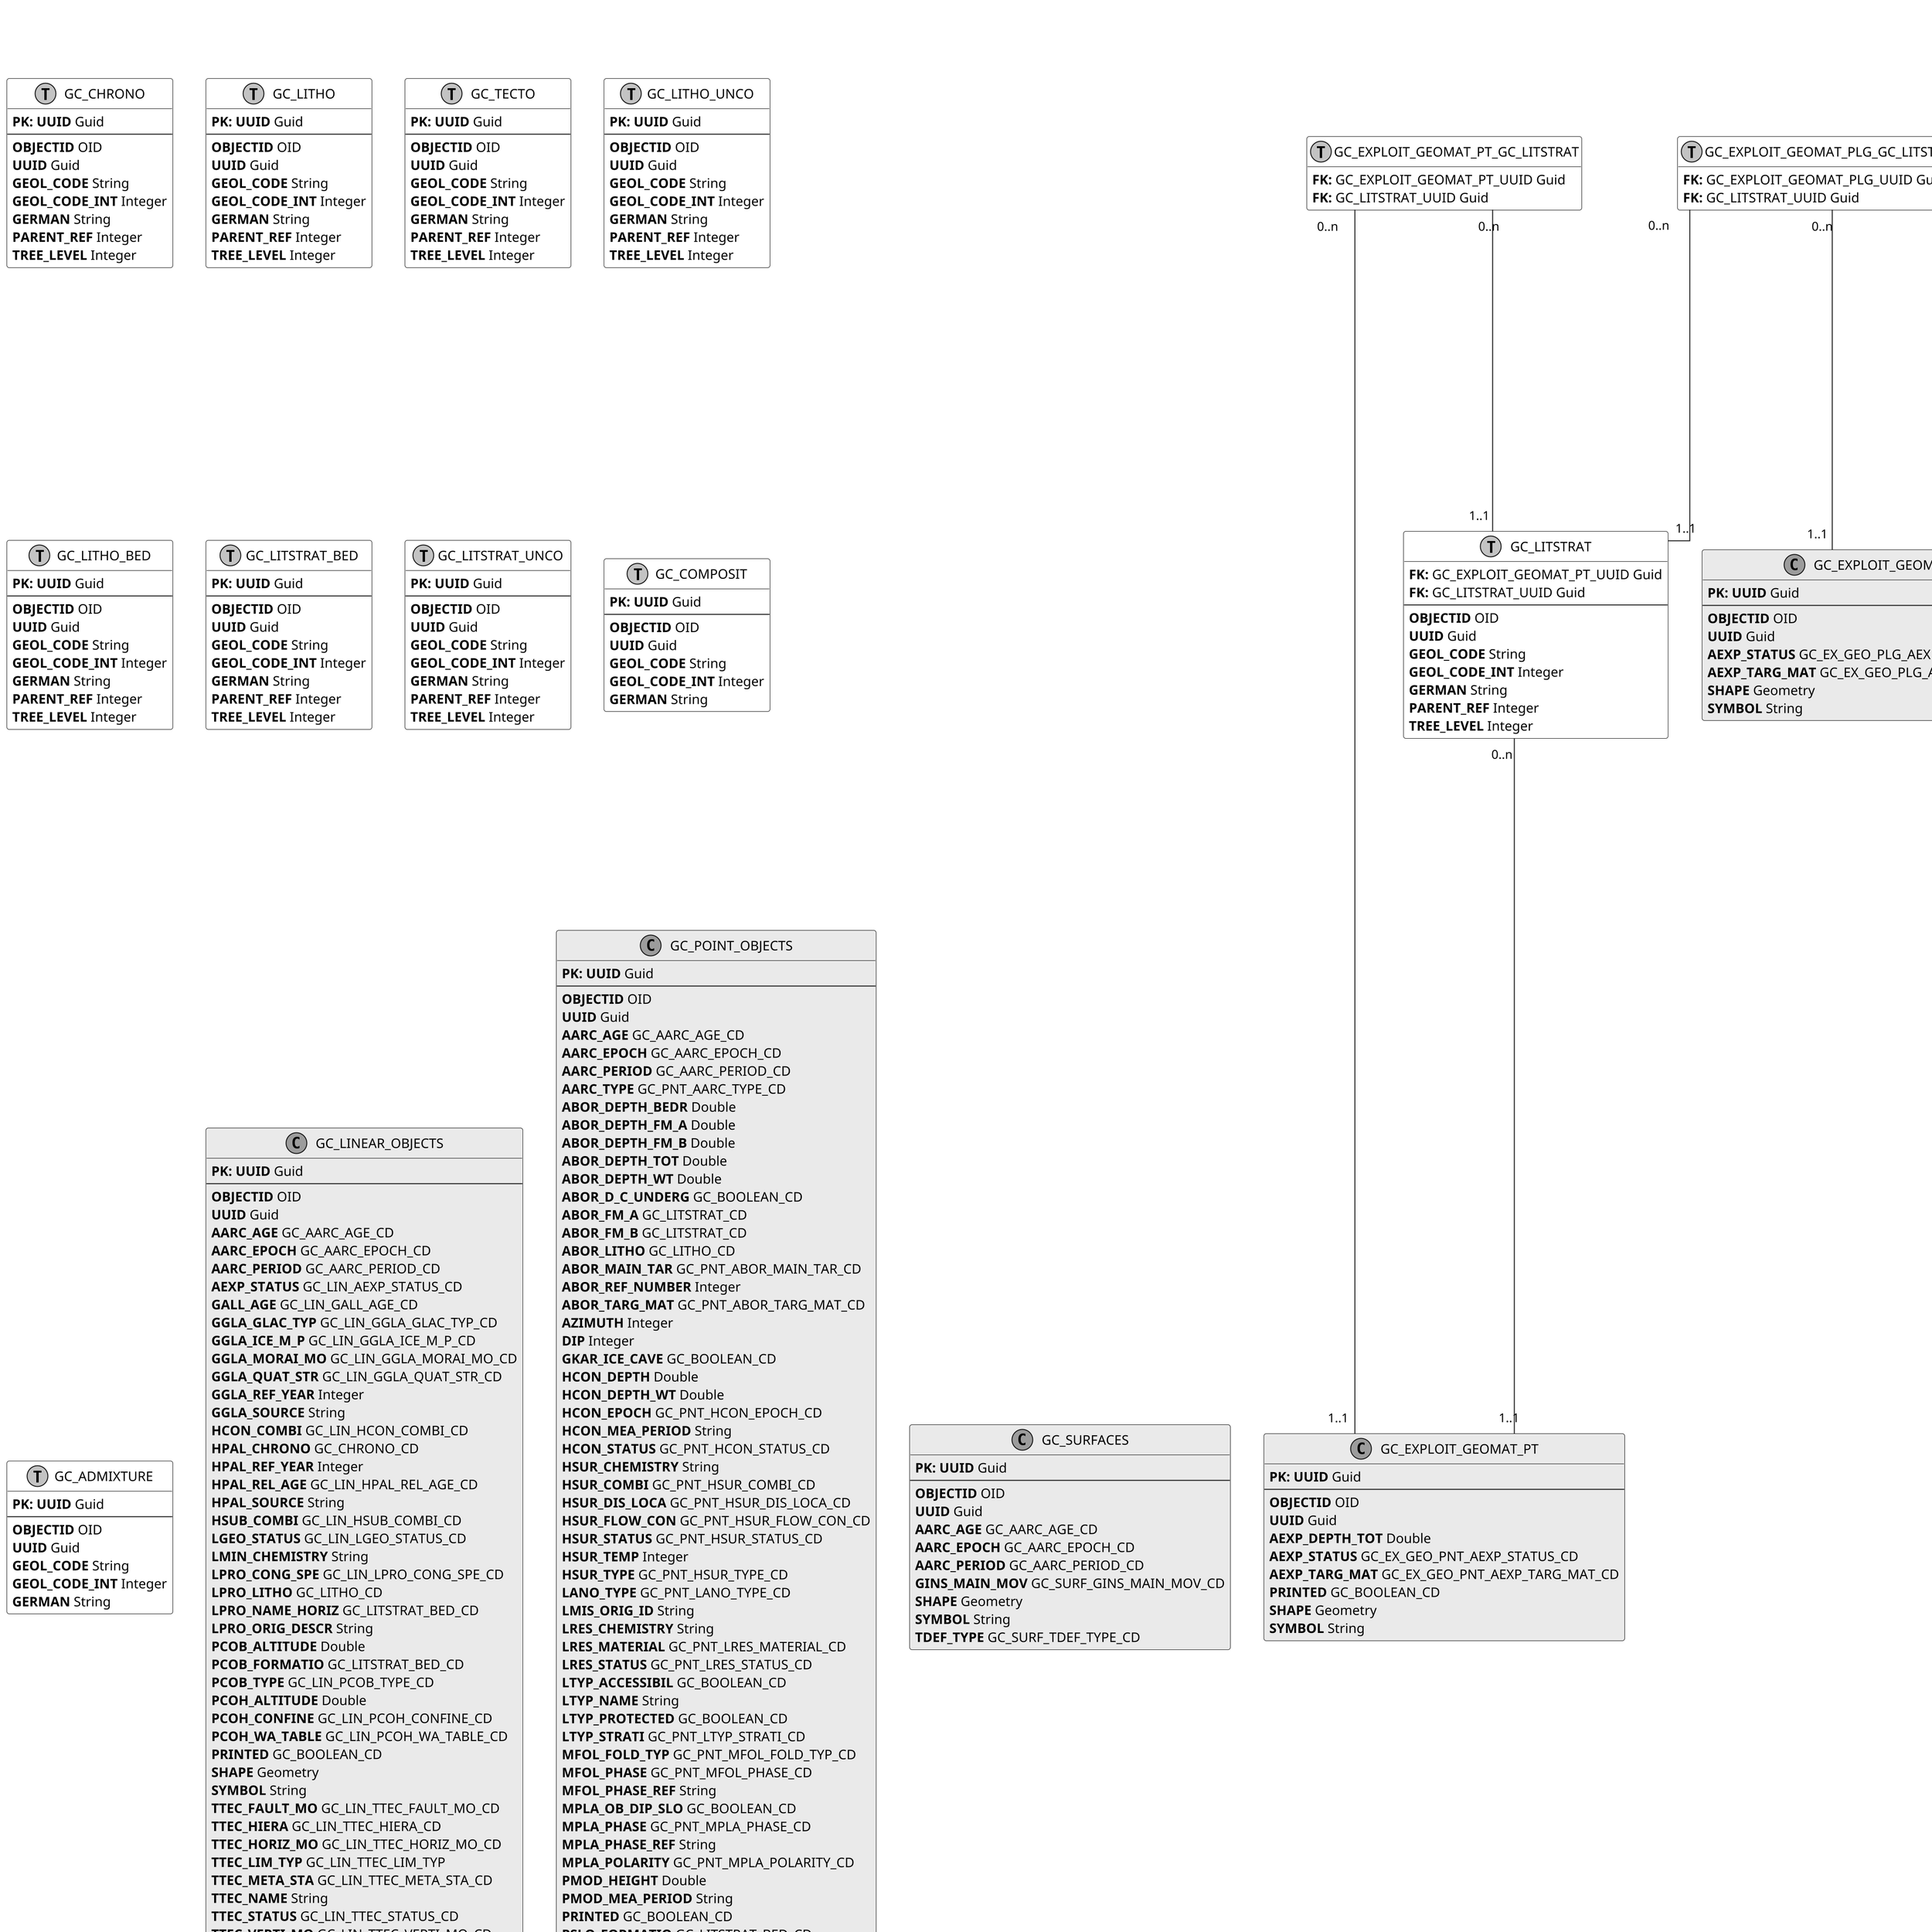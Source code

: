 
@startuml

skinparam monochrome true
skinparam linetype ortho
scale 2

!define table(x) class x << (T,#FFAAAA) >> #FFF
!define view(x) class x << (V,#FFAAAA) >>
!define ent(x) class x << (E,#FFAAAA) >>
!define enum(x) class x << (E,#FFAAAA) >>
!define class(x) class x << (C, #CC8888) >> #EEEBDC

!define primary_key(x) <b>PK: x</b>
!define foreign_key(x,reference) <b>FK: </b>x
!define key(x) <b>x</b>
hide methods
hide stereotypes

table(GC_CHRONO) {
	primary_key(UUID) Guid
	---
	key(OBJECTID) OID
	key(UUID) Guid
	key(GEOL_CODE) String
	key(GEOL_CODE_INT) Integer
	key(GERMAN) String
	key(PARENT_REF) Integer
	key(TREE_LEVEL) Integer
}

table(GC_LITHO) {
	primary_key(UUID) Guid
	---
	key(OBJECTID) OID
	key(UUID) Guid
	key(GEOL_CODE) String
	key(GEOL_CODE_INT) Integer
	key(GERMAN) String
	key(PARENT_REF) Integer
	key(TREE_LEVEL) Integer
}

table(GC_LITSTRAT) {
	foreign_key(GC_EXPLOIT_GEOMAT_PT_UUID,GC_EXPLOIT_GEOMAT_PT) Guid
	foreign_key(GC_LITSTRAT_UUID,GC_LITSTRAT) Guid
	---
	key(OBJECTID) OID
	key(UUID) Guid
	key(GEOL_CODE) String
	key(GEOL_CODE_INT) Integer
	key(GERMAN) String
	key(PARENT_REF) Integer
	key(TREE_LEVEL) Integer
}

table(GC_TECTO) {
	primary_key(UUID) Guid
	---
	key(OBJECTID) OID
	key(UUID) Guid
	key(GEOL_CODE) String
	key(GEOL_CODE_INT) Integer
	key(GERMAN) String
	key(PARENT_REF) Integer
	key(TREE_LEVEL) Integer
}

table(GC_LITHO_UNCO) {
	primary_key(UUID) Guid
	---
	key(OBJECTID) OID
	key(UUID) Guid
	key(GEOL_CODE) String
	key(GEOL_CODE_INT) Integer
	key(GERMAN) String
	key(PARENT_REF) Integer
	key(TREE_LEVEL) Integer
}

table(GC_LITHO_BED) {
	primary_key(UUID) Guid
	---
	key(OBJECTID) OID
	key(UUID) Guid
	key(GEOL_CODE) String
	key(GEOL_CODE_INT) Integer
	key(GERMAN) String
	key(PARENT_REF) Integer
	key(TREE_LEVEL) Integer
}

table(GC_LITSTRAT_BED) {
	primary_key(UUID) Guid
	---
	key(OBJECTID) OID
	key(UUID) Guid
	key(GEOL_CODE) String
	key(GEOL_CODE_INT) Integer
	key(GERMAN) String
	key(PARENT_REF) Integer
	key(TREE_LEVEL) Integer
}

table(GC_LITSTRAT_UNCO) {
	primary_key(UUID) Guid
	---
	key(OBJECTID) OID
	key(UUID) Guid
	key(GEOL_CODE) String
	key(GEOL_CODE_INT) Integer
	key(GERMAN) String
	key(PARENT_REF) Integer
	key(TREE_LEVEL) Integer
}

table(GC_BED_FORM_ATT) {
	primary_key(UUID) Guid
	---
	key(OBJECTID) OID
	key(UUID) Guid
	key(FMAT_IGNE_AFFINITY) GC_AFFINITY_CD
	key(FMAT_IGNE_GRAIN_SI) GC_GRAIN_SI_CD
	key(FMAT_IGNE_TEX) GC_IGNE_TEX_CD
	key(FMAT_LITSTRAT) GC_LITSTRAT_BED_CD
	key(FMAT_META_FULL_NAME) String
	key(FMAT_META_MINERAL1) GC_MINERAL_CD
	key(FMAT_META_MINERAL2) GC_MINERAL_CD
	key(FMAT_META_MINERAL3) GC_MINERAL_CD
	key(FMAT_META_STR1) GC_META_STR_CD
	key(FMAT_META_STR2) GC_META_STR_CD
	key(FMAT_META_STR3) GC_META_STR_CD
	key(FMAT_SEDI_BEDDING1) GC_BEDDING_CD
	key(FMAT_SEDI_BEDDING2) GC_BEDDING_CD
	key(FMAT_SEDI_BOND_MAT) GC_BOND_MAT_CD
	key(FMAT_SEDI_MAIN_COM) GC_MAIN_COM_CD
	key(FMAT_SEDI_SECO_COM1) GC_SECO_COM_CD
	key(FMAT_SEDI_SECO_COM2) GC_SECO_COM_CD
	key(FMAT_SEDI_STR1) GC_SEDI_STR_CD
	key(FMAT_SEDI_STR2) GC_SEDI_STR_CD
	key(FMAT_SEDI_TEX1) GC_SEDI_TEX_CD
	key(FMAT_SEDI_TEX2) GC_SEDI_TEX_CD
}

table(GC_SYSTEM) {
	foreign_key(GC_FOSSILS_UUID,GC_FOSSILS) Guid
	foreign_key(GC_SYSTEM_UUID,GC_SYSTEM) Guid
	---
	key(OBJECTID) OID
	key(UUID) Guid
	key(GEOL_CODE) String
	key(GEOL_CODE_INT) Integer
	key(GERMAN) String
}

table(GC_COMPOSIT) {
	primary_key(UUID) Guid
	---
	key(OBJECTID) OID
	key(UUID) Guid
	key(GEOL_CODE) String
	key(GEOL_CODE_INT) Integer
	key(GERMAN) String
}

table(GC_ADMIXTURE) {
	primary_key(UUID) Guid
	---
	key(OBJECTID) OID
	key(UUID) Guid
	key(GEOL_CODE) String
	key(GEOL_CODE_INT) Integer
	key(GERMAN) String
}

table(GC_CHARCAT) {
	foreign_key(GC_UNCO_DESPOSIT_UUID,GC_UNCO_DESPOSIT) Guid
	foreign_key(GC_CHARCAT_UUID,GC_CHARCAT) Guid
	---
	key(OBJECTID) OID
	key(UUID) Guid
	key(GEOL_CODE) String
	key(GEOL_CODE_INT) Integer
	key(GERMAN) String
}

class(GC_EXPLOIT_GEOMAT_PLG) {
	primary_key(UUID) Guid
	---
	key(OBJECTID) OID
	key(UUID) Guid
	key(AEXP_STATUS) GC_EX_GEO_PLG_AEXP_STATUS_CD
	key(AEXP_TARG_MAT) GC_EX_GEO_PLG_AEXP_TARG_MAT_CD
	key(SHAPE) Geometry
	key(SYMBOL) String
}

class(GC_LINEAR_OBJECTS) {
	primary_key(UUID) Guid
	---
	key(OBJECTID) OID
	key(UUID) Guid
	key(AARC_AGE) GC_AARC_AGE_CD
	key(AARC_EPOCH) GC_AARC_EPOCH_CD
	key(AARC_PERIOD) GC_AARC_PERIOD_CD
	key(AEXP_STATUS) GC_LIN_AEXP_STATUS_CD
	key(GALL_AGE) GC_LIN_GALL_AGE_CD
	key(GGLA_GLAC_TYP) GC_LIN_GGLA_GLAC_TYP_CD
	key(GGLA_ICE_M_P) GC_LIN_GGLA_ICE_M_P_CD
	key(GGLA_MORAI_MO) GC_LIN_GGLA_MORAI_MO_CD
	key(GGLA_QUAT_STR) GC_LIN_GGLA_QUAT_STR_CD
	key(GGLA_REF_YEAR) Integer
	key(GGLA_SOURCE) String
	key(HCON_COMBI) GC_LIN_HCON_COMBI_CD
	key(HPAL_CHRONO) GC_CHRONO_CD
	key(HPAL_REF_YEAR) Integer
	key(HPAL_REL_AGE) GC_LIN_HPAL_REL_AGE_CD
	key(HPAL_SOURCE) String
	key(HSUB_COMBI) GC_LIN_HSUB_COMBI_CD
	key(LGEO_STATUS) GC_LIN_LGEO_STATUS_CD
	key(LMIN_CHEMISTRY) String
	key(LPRO_CONG_SPE) GC_LIN_LPRO_CONG_SPE_CD
	key(LPRO_LITHO) GC_LITHO_CD
	key(LPRO_NAME_HORIZ) GC_LITSTRAT_BED_CD
	key(LPRO_ORIG_DESCR) String
	key(PCOB_ALTITUDE) Double
	key(PCOB_FORMATIO) GC_LITSTRAT_BED_CD
	key(PCOB_TYPE) GC_LIN_PCOB_TYPE_CD
	key(PCOH_ALTITUDE) Double
	key(PCOH_CONFINE) GC_LIN_PCOH_CONFINE_CD
	key(PCOH_WA_TABLE) GC_LIN_PCOH_WA_TABLE_CD
	key(PRINTED) GC_BOOLEAN_CD
	key(SHAPE) Geometry
	key(SYMBOL) String
	key(TTEC_FAULT_MO) GC_LIN_TTEC_FAULT_MO_CD
	key(TTEC_HIERA) GC_LIN_TTEC_HIERA_CD
	key(TTEC_HORIZ_MO) GC_LIN_TTEC_HORIZ_MO_CD
	key(TTEC_LIM_TYP) GC_LIN_TTEC_LIM_TYP
	key(TTEC_META_STA) GC_LIN_TTEC_META_STA_CD
	key(TTEC_NAME) String
	key(TTEC_STATUS) GC_LIN_TTEC_STATUS_CD
	key(TTEC_VERTI_MO) GC_LIN_TTEC_VERTI_MO_CD
}

class(GC_POINT_OBJECTS) {
	primary_key(UUID) Guid
	---
	key(OBJECTID) OID
	key(UUID) Guid
	key(AARC_AGE) GC_AARC_AGE_CD
	key(AARC_EPOCH) GC_AARC_EPOCH_CD
	key(AARC_PERIOD) GC_AARC_PERIOD_CD
	key(AARC_TYPE) GC_PNT_AARC_TYPE_CD
	key(ABOR_DEPTH_BEDR) Double
	key(ABOR_DEPTH_FM_A) Double
	key(ABOR_DEPTH_FM_B) Double
	key(ABOR_DEPTH_TOT) Double
	key(ABOR_DEPTH_WT) Double
	key(ABOR_D_C_UNDERG) GC_BOOLEAN_CD
	key(ABOR_FM_A) GC_LITSTRAT_CD
	key(ABOR_FM_B) GC_LITSTRAT_CD
	key(ABOR_LITHO) GC_LITHO_CD
	key(ABOR_MAIN_TAR) GC_PNT_ABOR_MAIN_TAR_CD
	key(ABOR_REF_NUMBER) Integer
	key(ABOR_TARG_MAT) GC_PNT_ABOR_TARG_MAT_CD
	key(AZIMUTH) Integer
	key(DIP) Integer
	key(GKAR_ICE_CAVE) GC_BOOLEAN_CD
	key(HCON_DEPTH) Double
	key(HCON_DEPTH_WT) Double
	key(HCON_EPOCH) GC_PNT_HCON_EPOCH_CD
	key(HCON_MEA_PERIOD) String
	key(HCON_STATUS) GC_PNT_HCON_STATUS_CD
	key(HSUR_CHEMISTRY) String
	key(HSUR_COMBI) GC_PNT_HSUR_COMBI_CD
	key(HSUR_DIS_LOCA) GC_PNT_HSUR_DIS_LOCA_CD
	key(HSUR_FLOW_CON) GC_PNT_HSUR_FLOW_CON_CD
	key(HSUR_STATUS) GC_PNT_HSUR_STATUS_CD
	key(HSUR_TEMP) Integer
	key(HSUR_TYPE) GC_PNT_HSUR_TYPE_CD
	key(LANO_TYPE) GC_PNT_LANO_TYPE_CD
	key(LMIS_ORIG_ID) String
	key(LRES_CHEMISTRY) String
	key(LRES_MATERIAL) GC_PNT_LRES_MATERIAL_CD
	key(LRES_STATUS) GC_PNT_LRES_STATUS_CD
	key(LTYP_ACCESSIBIL) GC_BOOLEAN_CD
	key(LTYP_NAME) String
	key(LTYP_PROTECTED) GC_BOOLEAN_CD
	key(LTYP_STRATI) GC_PNT_LTYP_STRATI_CD
	key(MFOL_FOLD_TYP) GC_PNT_MFOL_FOLD_TYP_CD
	key(MFOL_PHASE) GC_PNT_MFOL_PHASE_CD
	key(MFOL_PHASE_REF) String
	key(MPLA_OB_DIP_SLO) GC_BOOLEAN_CD
	key(MPLA_PHASE) GC_PNT_MPLA_PHASE_CD
	key(MPLA_PHASE_REF) String
	key(MPLA_POLARITY) GC_PNT_MPLA_POLARITY_CD
	key(PMOD_HEIGHT) Double
	key(PMOD_MEA_PERIOD) String
	key(PRINTED) GC_BOOLEAN_CD
	key(PSLO_FORMATIO) GC_LITSTRAT_BED_CD
	key(PSLO_TYPE) GC_PNT_PSLO_TYPE_CD
	key(RUNC_MAT_TYPE) GC_LITHO_CD
	key(RUNC_ORIG_DESCR) String
	key(RUNC_PROTECTED) GC_BOOLEAN_CD
	key(RUNC_ROCK_SPE) GC_LITSTRAT_BED_CD
	key(RUNC_ROCK_TYP) GC_PNT_RUNC_ROCK_TYP_CD
	key(RUNC_STATUS) GC_PNT_RUNC_STATUS_CD
	key(SHAPE) Geometry
	key(SYMBOL) String
	key(TDEF_FOLD_FOR) GC_PNT_TDEF_FOLD_FOR_CD
	key(TDEF_FOLD_TYP) GC_PNT_TDEF_FOLD_TYP_CD
}

class(GC_FOSSILS) {
	primary_key(UUID) Guid
	---
	key(OBJECTID) OID
	key(UUID) Guid
	key(LFOS_DAT_METH) GC_FOSS_LFOS_DAT_METH_CD
	key(LFOS_DIVISION) GC_FOSS_LFOS_DIVISION_CD
	key(LFOS_PROTECTED) GC_BOOLEAN_CD
	key(LFOS_STATUS) GC_FOSS_LFOS_STATUS_CD
	key(PRINTED) GC_BOOLEAN_CD
	key(SHAPE) Geometry
	key(SYMBOL) String
}

class(GC_UNCO_DESPOSIT) {
	primary_key(UUID) Guid
	---
	key(OBJECTID) OID
	key(UUID) Guid
	key(RUNC_BURIED_OUT) GC_BOOLEAN_CD
	key(RUNC_CHRONO_B) GC_CHRONO_CD
	key(RUNC_CHRONO_T) GC_CHRONO_CD
	key(RUNC_GLAC_TYP) GC_UN_DEP_RUNC_GLAC_TYP_CD
	key(RUNC_HARMOS_REV) GC_HARMOS_REV_CD
	key(RUNC_INDEX) String
	key(RUNC_LITHO) GC_LITHO_UNCO_CD
	key(RUNC_LITSTRAT) GC_LITSTRAT_UNCO_CD
	key(RUNC_MORPHOLO) GC_UN_DEP_RUNC_MORPHOLO_CD
	key(RUNC_ORIG_DESCR) String
	key(RUNC_REF_YEAR) String
	key(RUNC_STRUCTUR) GC_UN_DEP_RUNC_STRUCTUR_CD
	key(RUNC_THIN_COV) GC_UN_DEP_RUNC_THIN_COV_CD
	key(SHAPE) Geometry
	key(SYMBOL) String
}

class(GC_BEDROCK) {
	primary_key(UUID) Guid
	foreign_key(FORM_ATT,GC_BED_FORM_ATT) Guid
	---
	key(OBJECTID) OID
	key(UUID) Guid
	key(FORM_ATT) Guid
	key(RBED_CHRONO_B) GC_CHRONO_CD
	key(RBED_CHRONO_B_LOC) GC_CHRONO_CD
	key(RBED_CHRONO_T) GC_CHRONO_CD
	key(RBED_CHRONO_T_LOC) GC_CHRONO_CD
	key(RBED_EXOTIC_ELE) GC_BOOLEAN_CD
	key(RBED_HARMOS_REV) GC_HARMOS_REV_CD
	key(RBED_INDEX) String
	key(RBED_ORIG_DESCR) String
	key(RBED_TECTO) GC_TECTO_CD
	key(SHAPE) Geometry
	key(SYMBOL) String
}

class(GC_SURFACES) {
	primary_key(UUID) Guid
	---
	key(OBJECTID) OID
	key(UUID) Guid
	key(AARC_AGE) GC_AARC_AGE_CD
	key(AARC_EPOCH) GC_AARC_EPOCH_CD
	key(AARC_PERIOD) GC_AARC_PERIOD_CD
	key(GINS_MAIN_MOV) GC_SURF_GINS_MAIN_MOV_CD
	key(SHAPE) Geometry
	key(SYMBOL) String
	key(TDEF_TYPE) GC_SURF_TDEF_TYPE_CD
}

class(GC_EXPLOIT_GEOMAT_PT) {
	primary_key(UUID) Guid
	---
	key(OBJECTID) OID
	key(UUID) Guid
	key(AEXP_DEPTH_TOT) Double
	key(AEXP_STATUS) GC_EX_GEO_PNT_AEXP_STATUS_CD
	key(AEXP_TARG_MAT) GC_EX_GEO_PNT_AEXP_TARG_MAT_CD
	key(PRINTED) GC_BOOLEAN_CD
	key(SHAPE) Geometry
	key(SYMBOL) String
}

table(GC_EXPLOIT_GEOMAT_PLG_GC_LITSTRAT) {
	foreign_key(GC_EXPLOIT_GEOMAT_PLG_UUID,GC_EXPLOIT_GEOMAT_PLG) Guid
	foreign_key(GC_LITSTRAT_UUID,GC_LITSTRAT) Guid
}

table(GC_FOSSILS_GC_SYSTEM) {
	foreign_key(GC_FOSSILS_UUID,GC_FOSSILS) Guid
	foreign_key(GC_SYSTEM_UUID,GC_SYSTEM) Guid
}

table(GC_UNCO_DESPOSIT_GC_CHARCAT) {
	foreign_key(GC_UNCO_DESPOSIT_UUID,GC_UNCO_DESPOSIT) Guid
	foreign_key(GC_CHARCAT_UUID,GC_CHARCAT) Guid
}

table(GC_EXPLOIT_GEOMAT_PT_GC_LITSTRAT) {
	foreign_key(GC_EXPLOIT_GEOMAT_PT_UUID,GC_EXPLOIT_GEOMAT_PT) Guid
	foreign_key(GC_LITSTRAT_UUID,GC_LITSTRAT) Guid
}

GC_LITSTRAT "0..n" -- "1..1" GC_EXPLOIT_GEOMAT_PT
GC_BEDROCK "0..n" -- "1..1" GC_BED_FORM_ATT
GC_EXPLOIT_GEOMAT_PLG_GC_LITSTRAT "0..n" -- "1..1" GC_EXPLOIT_GEOMAT_PLG
GC_EXPLOIT_GEOMAT_PLG_GC_LITSTRAT "0..n" -- "1..1" GC_LITSTRAT
GC_FOSSILS_GC_SYSTEM "0..n" -- "1..1" GC_FOSSILS
GC_FOSSILS_GC_SYSTEM "0..n" -- "1..1" GC_SYSTEM
GC_UNCO_DESPOSIT_GC_CHARCAT "0..n" -- "1..1" GC_UNCO_DESPOSIT
GC_UNCO_DESPOSIT_GC_CHARCAT "0..n" -- "1..1" GC_CHARCAT
GC_EXPLOIT_GEOMAT_PT_GC_LITSTRAT "0..n" -- "1..1" GC_EXPLOIT_GEOMAT_PT
GC_EXPLOIT_GEOMAT_PT_GC_LITSTRAT "0..n" -- "1..1" GC_LITSTRAT

@enduml
    
